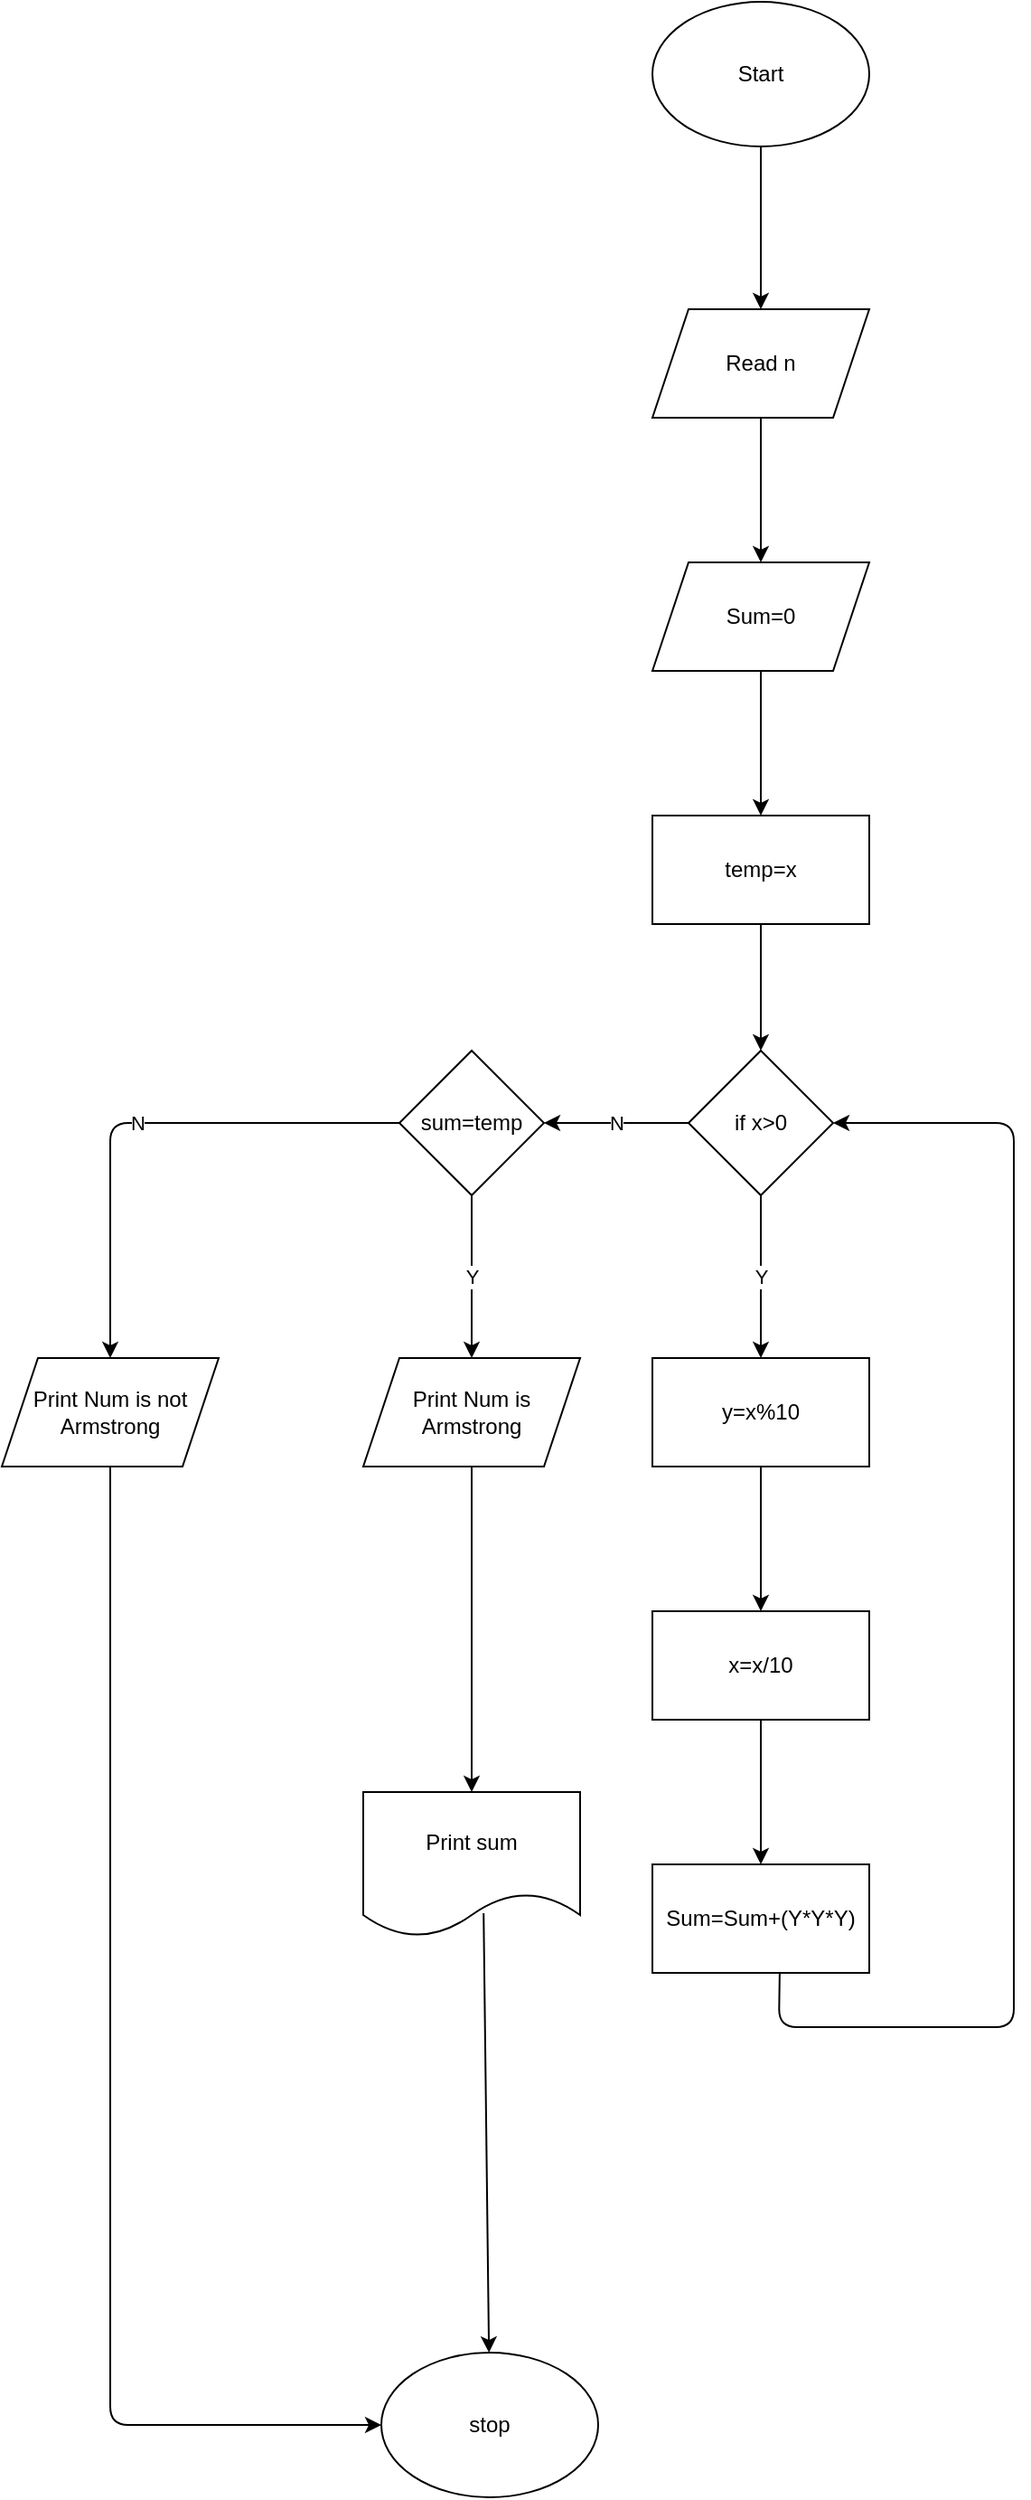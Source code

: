 <mxfile version="13.9.9" type="device"><diagram id="9taQIfJ_XzOFYC_cMmFA" name="Page-1"><mxGraphModel dx="1851" dy="584" grid="1" gridSize="10" guides="1" tooltips="1" connect="1" arrows="1" fold="1" page="1" pageScale="1" pageWidth="827" pageHeight="1169" math="0" shadow="0"><root><mxCell id="0"/><mxCell id="1" parent="0"/><mxCell id="_dSr8ytAaKamoy_OvsAv-49" value="" style="edgeStyle=orthogonalEdgeStyle;rounded=0;orthogonalLoop=1;jettySize=auto;html=1;" parent="1" source="_dSr8ytAaKamoy_OvsAv-47" target="_dSr8ytAaKamoy_OvsAv-48" edge="1"><mxGeometry relative="1" as="geometry"/></mxCell><mxCell id="_dSr8ytAaKamoy_OvsAv-47" value="Start" style="ellipse;whiteSpace=wrap;html=1;" parent="1" vertex="1"><mxGeometry x="340" y="60" width="120" height="80" as="geometry"/></mxCell><mxCell id="_dSr8ytAaKamoy_OvsAv-51" value="" style="edgeStyle=orthogonalEdgeStyle;rounded=0;orthogonalLoop=1;jettySize=auto;html=1;" parent="1" source="_dSr8ytAaKamoy_OvsAv-48" target="_dSr8ytAaKamoy_OvsAv-50" edge="1"><mxGeometry relative="1" as="geometry"/></mxCell><mxCell id="_dSr8ytAaKamoy_OvsAv-48" value="Read n" style="shape=parallelogram;perimeter=parallelogramPerimeter;whiteSpace=wrap;html=1;fixedSize=1;" parent="1" vertex="1"><mxGeometry x="340" y="230" width="120" height="60" as="geometry"/></mxCell><mxCell id="_dSr8ytAaKamoy_OvsAv-53" value="" style="edgeStyle=orthogonalEdgeStyle;rounded=0;orthogonalLoop=1;jettySize=auto;html=1;" parent="1" source="_dSr8ytAaKamoy_OvsAv-50" target="_dSr8ytAaKamoy_OvsAv-52" edge="1"><mxGeometry relative="1" as="geometry"/></mxCell><mxCell id="_dSr8ytAaKamoy_OvsAv-50" value="Sum=0" style="shape=parallelogram;perimeter=parallelogramPerimeter;whiteSpace=wrap;html=1;fixedSize=1;" parent="1" vertex="1"><mxGeometry x="340" y="370" width="120" height="60" as="geometry"/></mxCell><mxCell id="_dSr8ytAaKamoy_OvsAv-55" value="" style="edgeStyle=orthogonalEdgeStyle;rounded=0;orthogonalLoop=1;jettySize=auto;html=1;" parent="1" source="_dSr8ytAaKamoy_OvsAv-52" target="_dSr8ytAaKamoy_OvsAv-54" edge="1"><mxGeometry relative="1" as="geometry"/></mxCell><mxCell id="_dSr8ytAaKamoy_OvsAv-52" value="temp=x" style="whiteSpace=wrap;html=1;" parent="1" vertex="1"><mxGeometry x="340" y="510" width="120" height="60" as="geometry"/></mxCell><mxCell id="_dSr8ytAaKamoy_OvsAv-57" value="Y" style="edgeStyle=orthogonalEdgeStyle;rounded=0;orthogonalLoop=1;jettySize=auto;html=1;" parent="1" source="_dSr8ytAaKamoy_OvsAv-54" target="_dSr8ytAaKamoy_OvsAv-56" edge="1"><mxGeometry relative="1" as="geometry"/></mxCell><mxCell id="_dSr8ytAaKamoy_OvsAv-64" value="N" style="edgeStyle=orthogonalEdgeStyle;rounded=0;orthogonalLoop=1;jettySize=auto;html=1;" parent="1" source="_dSr8ytAaKamoy_OvsAv-54" target="_dSr8ytAaKamoy_OvsAv-63" edge="1"><mxGeometry relative="1" as="geometry"/></mxCell><mxCell id="_dSr8ytAaKamoy_OvsAv-54" value="if x&amp;gt;0" style="rhombus;whiteSpace=wrap;html=1;" parent="1" vertex="1"><mxGeometry x="360" y="640" width="80" height="80" as="geometry"/></mxCell><mxCell id="_dSr8ytAaKamoy_OvsAv-59" value="" style="edgeStyle=orthogonalEdgeStyle;rounded=0;orthogonalLoop=1;jettySize=auto;html=1;" parent="1" source="_dSr8ytAaKamoy_OvsAv-56" target="_dSr8ytAaKamoy_OvsAv-58" edge="1"><mxGeometry relative="1" as="geometry"/></mxCell><mxCell id="_dSr8ytAaKamoy_OvsAv-56" value="y=x%10" style="whiteSpace=wrap;html=1;" parent="1" vertex="1"><mxGeometry x="340" y="810" width="120" height="60" as="geometry"/></mxCell><mxCell id="_dSr8ytAaKamoy_OvsAv-61" value="" style="edgeStyle=orthogonalEdgeStyle;rounded=0;orthogonalLoop=1;jettySize=auto;html=1;" parent="1" source="_dSr8ytAaKamoy_OvsAv-58" target="_dSr8ytAaKamoy_OvsAv-60" edge="1"><mxGeometry relative="1" as="geometry"/></mxCell><mxCell id="_dSr8ytAaKamoy_OvsAv-58" value="x=x/10" style="whiteSpace=wrap;html=1;" parent="1" vertex="1"><mxGeometry x="340" y="950" width="120" height="60" as="geometry"/></mxCell><mxCell id="_dSr8ytAaKamoy_OvsAv-60" value="Sum=Sum+(Y*Y*Y)" style="whiteSpace=wrap;html=1;" parent="1" vertex="1"><mxGeometry x="340" y="1090" width="120" height="60" as="geometry"/></mxCell><mxCell id="_dSr8ytAaKamoy_OvsAv-62" value="" style="endArrow=classic;html=1;exitX=0.587;exitY=0.997;exitDx=0;exitDy=0;exitPerimeter=0;" parent="1" source="_dSr8ytAaKamoy_OvsAv-60" edge="1"><mxGeometry width="50" height="50" relative="1" as="geometry"><mxPoint x="460" y="1219" as="sourcePoint"/><mxPoint x="440" y="680" as="targetPoint"/><Array as="points"><mxPoint x="410" y="1180"/><mxPoint x="540" y="1180"/><mxPoint x="540" y="680"/></Array></mxGeometry></mxCell><mxCell id="_dSr8ytAaKamoy_OvsAv-66" value="Y" style="edgeStyle=orthogonalEdgeStyle;rounded=0;orthogonalLoop=1;jettySize=auto;html=1;" parent="1" source="_dSr8ytAaKamoy_OvsAv-63" target="_dSr8ytAaKamoy_OvsAv-65" edge="1"><mxGeometry relative="1" as="geometry"/></mxCell><mxCell id="_dSr8ytAaKamoy_OvsAv-63" value="sum=temp" style="rhombus;whiteSpace=wrap;html=1;" parent="1" vertex="1"><mxGeometry x="200" y="640" width="80" height="80" as="geometry"/></mxCell><mxCell id="_dSr8ytAaKamoy_OvsAv-71" value="" style="edgeStyle=orthogonalEdgeStyle;rounded=0;orthogonalLoop=1;jettySize=auto;html=1;" parent="1" source="_dSr8ytAaKamoy_OvsAv-65" edge="1"><mxGeometry relative="1" as="geometry"><mxPoint x="240" y="1050" as="targetPoint"/></mxGeometry></mxCell><mxCell id="_dSr8ytAaKamoy_OvsAv-65" value="Print Num is Armstrong" style="shape=parallelogram;perimeter=parallelogramPerimeter;whiteSpace=wrap;html=1;fixedSize=1;" parent="1" vertex="1"><mxGeometry x="180" y="810" width="120" height="60" as="geometry"/></mxCell><mxCell id="_dSr8ytAaKamoy_OvsAv-67" value="Print Num is not Armstrong" style="shape=parallelogram;perimeter=parallelogramPerimeter;whiteSpace=wrap;html=1;fixedSize=1;" parent="1" vertex="1"><mxGeometry x="-20" y="810" width="120" height="60" as="geometry"/></mxCell><mxCell id="_dSr8ytAaKamoy_OvsAv-69" value="" style="endArrow=classic;html=1;" parent="1" source="_dSr8ytAaKamoy_OvsAv-67" target="_dSr8ytAaKamoy_OvsAv-75" edge="1"><mxGeometry width="50" height="50" relative="1" as="geometry"><mxPoint x="110" y="1030" as="sourcePoint"/><mxPoint x="200" y="1400" as="targetPoint"/><Array as="points"><mxPoint x="40" y="1400"/></Array></mxGeometry></mxCell><mxCell id="_dSr8ytAaKamoy_OvsAv-72" value="N" style="endArrow=classic;html=1;exitX=0;exitY=0.5;exitDx=0;exitDy=0;" parent="1" source="_dSr8ytAaKamoy_OvsAv-63" target="_dSr8ytAaKamoy_OvsAv-67" edge="1"><mxGeometry width="50" height="50" relative="1" as="geometry"><mxPoint x="260" y="740" as="sourcePoint"/><mxPoint x="310" y="690" as="targetPoint"/><Array as="points"><mxPoint x="40" y="680"/></Array></mxGeometry></mxCell><mxCell id="_dSr8ytAaKamoy_OvsAv-73" value="Print sum" style="shape=document;whiteSpace=wrap;html=1;boundedLbl=1;" parent="1" vertex="1"><mxGeometry x="180" y="1050" width="120" height="80" as="geometry"/></mxCell><mxCell id="_dSr8ytAaKamoy_OvsAv-74" value="" style="endArrow=classic;html=1;exitX=0.555;exitY=0.837;exitDx=0;exitDy=0;exitPerimeter=0;" parent="1" source="_dSr8ytAaKamoy_OvsAv-73" target="_dSr8ytAaKamoy_OvsAv-75" edge="1"><mxGeometry width="50" height="50" relative="1" as="geometry"><mxPoint x="280" y="1250" as="sourcePoint"/><mxPoint x="247" y="1360" as="targetPoint"/></mxGeometry></mxCell><mxCell id="_dSr8ytAaKamoy_OvsAv-75" value="stop" style="ellipse;whiteSpace=wrap;html=1;" parent="1" vertex="1"><mxGeometry x="190" y="1360" width="120" height="80" as="geometry"/></mxCell></root></mxGraphModel></diagram></mxfile>